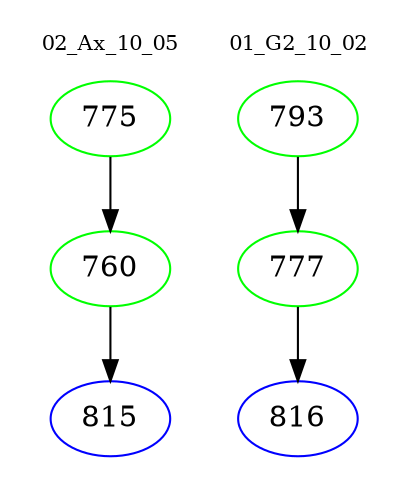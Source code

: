 digraph{
subgraph cluster_0 {
color = white
label = "02_Ax_10_05";
fontsize=10;
T0_775 [label="775", color="green"]
T0_775 -> T0_760 [color="black"]
T0_760 [label="760", color="green"]
T0_760 -> T0_815 [color="black"]
T0_815 [label="815", color="blue"]
}
subgraph cluster_1 {
color = white
label = "01_G2_10_02";
fontsize=10;
T1_793 [label="793", color="green"]
T1_793 -> T1_777 [color="black"]
T1_777 [label="777", color="green"]
T1_777 -> T1_816 [color="black"]
T1_816 [label="816", color="blue"]
}
}
